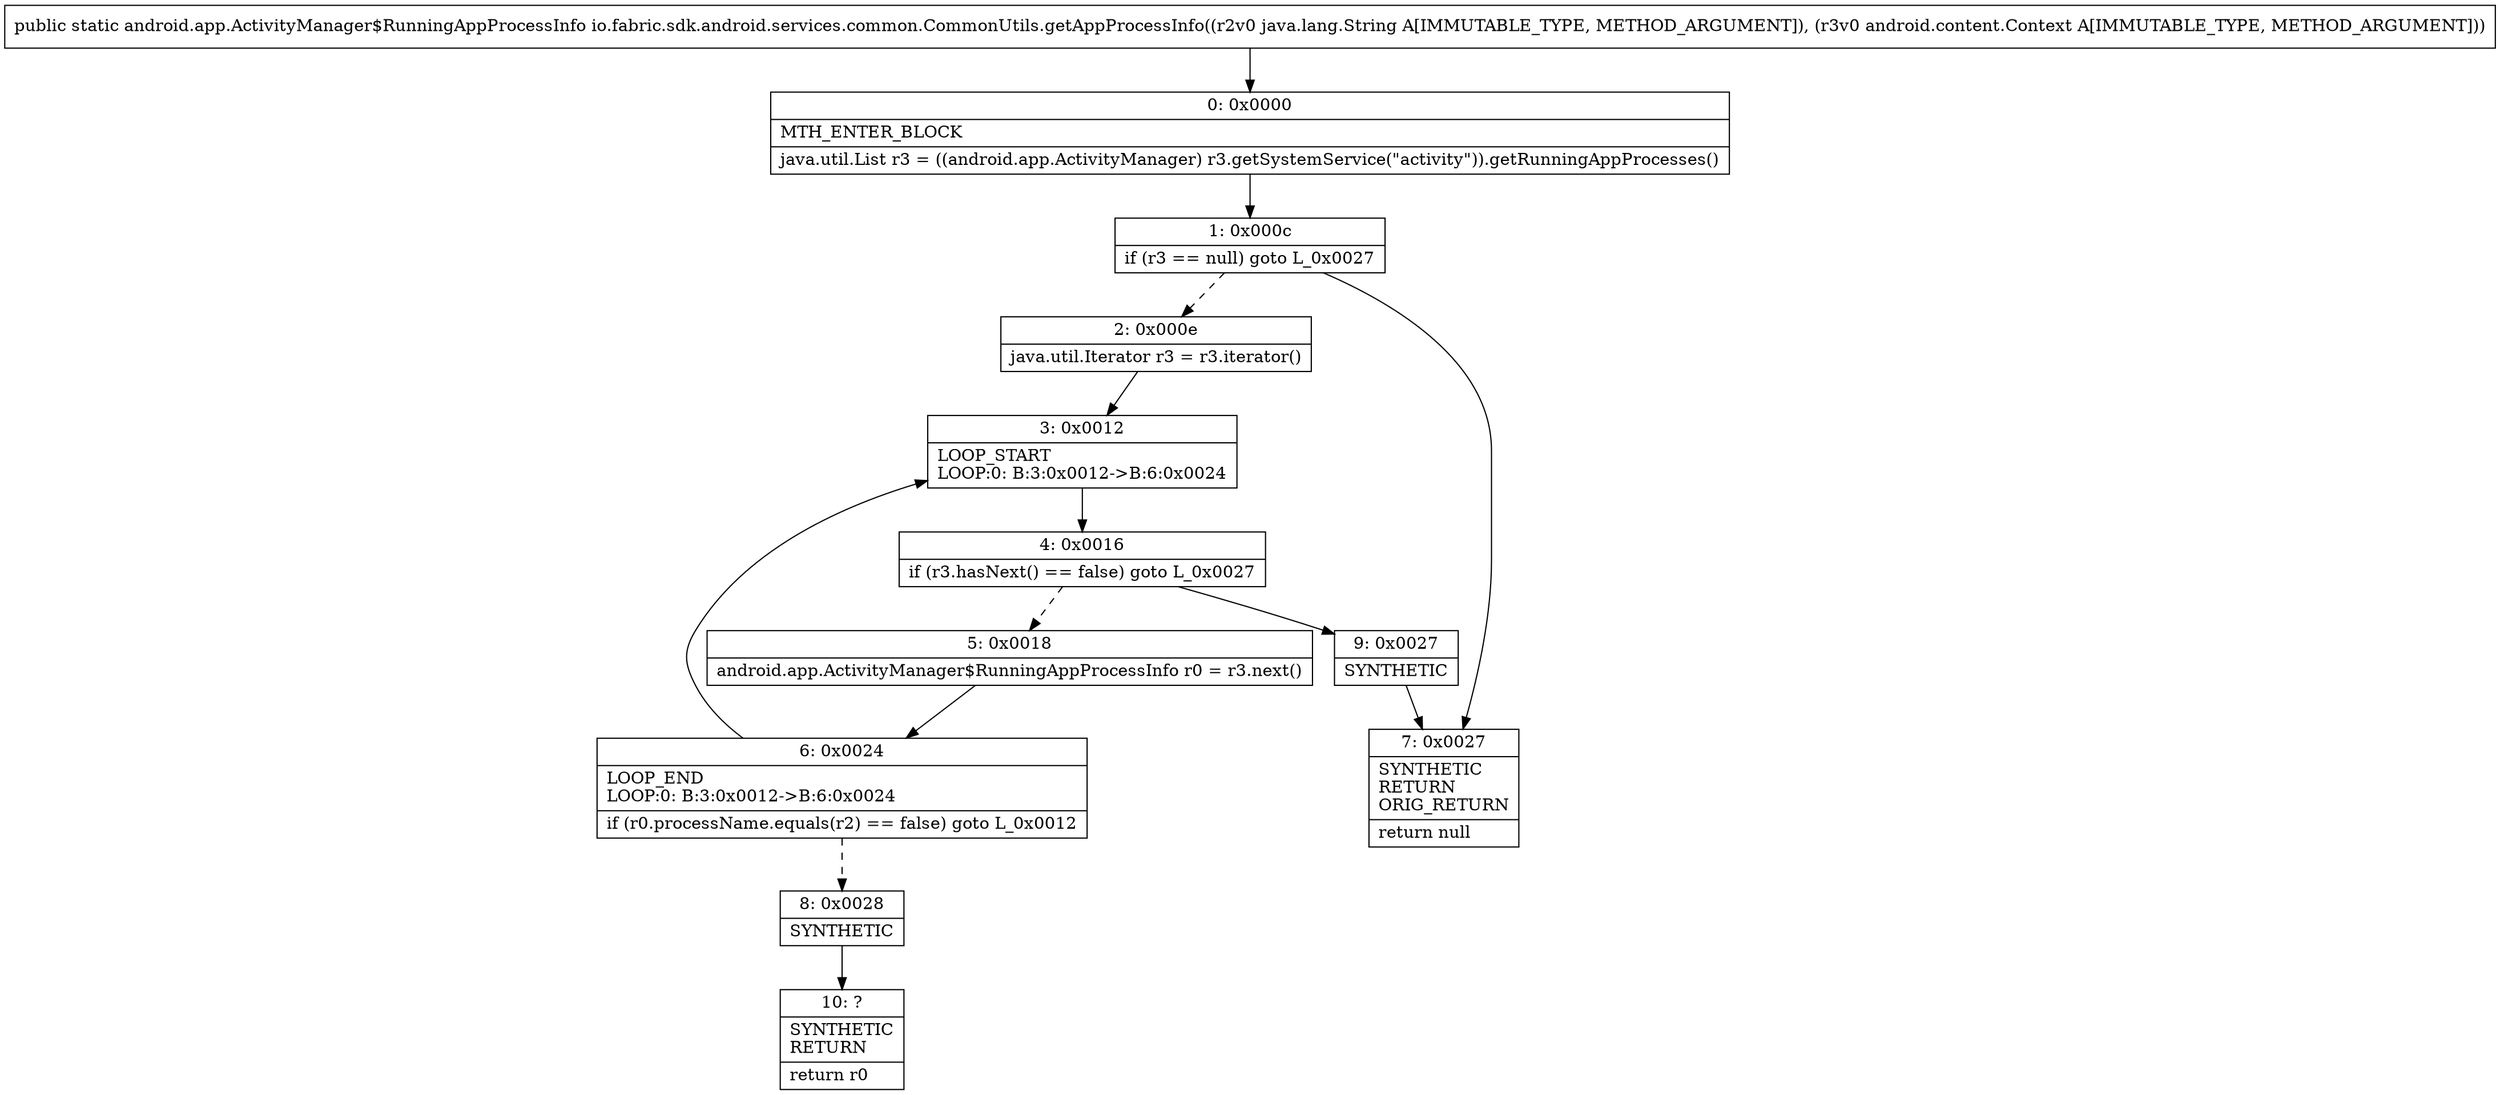 digraph "CFG forio.fabric.sdk.android.services.common.CommonUtils.getAppProcessInfo(Ljava\/lang\/String;Landroid\/content\/Context;)Landroid\/app\/ActivityManager$RunningAppProcessInfo;" {
Node_0 [shape=record,label="{0\:\ 0x0000|MTH_ENTER_BLOCK\l|java.util.List r3 = ((android.app.ActivityManager) r3.getSystemService(\"activity\")).getRunningAppProcesses()\l}"];
Node_1 [shape=record,label="{1\:\ 0x000c|if (r3 == null) goto L_0x0027\l}"];
Node_2 [shape=record,label="{2\:\ 0x000e|java.util.Iterator r3 = r3.iterator()\l}"];
Node_3 [shape=record,label="{3\:\ 0x0012|LOOP_START\lLOOP:0: B:3:0x0012\-\>B:6:0x0024\l}"];
Node_4 [shape=record,label="{4\:\ 0x0016|if (r3.hasNext() == false) goto L_0x0027\l}"];
Node_5 [shape=record,label="{5\:\ 0x0018|android.app.ActivityManager$RunningAppProcessInfo r0 = r3.next()\l}"];
Node_6 [shape=record,label="{6\:\ 0x0024|LOOP_END\lLOOP:0: B:3:0x0012\-\>B:6:0x0024\l|if (r0.processName.equals(r2) == false) goto L_0x0012\l}"];
Node_7 [shape=record,label="{7\:\ 0x0027|SYNTHETIC\lRETURN\lORIG_RETURN\l|return null\l}"];
Node_8 [shape=record,label="{8\:\ 0x0028|SYNTHETIC\l}"];
Node_9 [shape=record,label="{9\:\ 0x0027|SYNTHETIC\l}"];
Node_10 [shape=record,label="{10\:\ ?|SYNTHETIC\lRETURN\l|return r0\l}"];
MethodNode[shape=record,label="{public static android.app.ActivityManager$RunningAppProcessInfo io.fabric.sdk.android.services.common.CommonUtils.getAppProcessInfo((r2v0 java.lang.String A[IMMUTABLE_TYPE, METHOD_ARGUMENT]), (r3v0 android.content.Context A[IMMUTABLE_TYPE, METHOD_ARGUMENT])) }"];
MethodNode -> Node_0;
Node_0 -> Node_1;
Node_1 -> Node_2[style=dashed];
Node_1 -> Node_7;
Node_2 -> Node_3;
Node_3 -> Node_4;
Node_4 -> Node_5[style=dashed];
Node_4 -> Node_9;
Node_5 -> Node_6;
Node_6 -> Node_3;
Node_6 -> Node_8[style=dashed];
Node_8 -> Node_10;
Node_9 -> Node_7;
}

